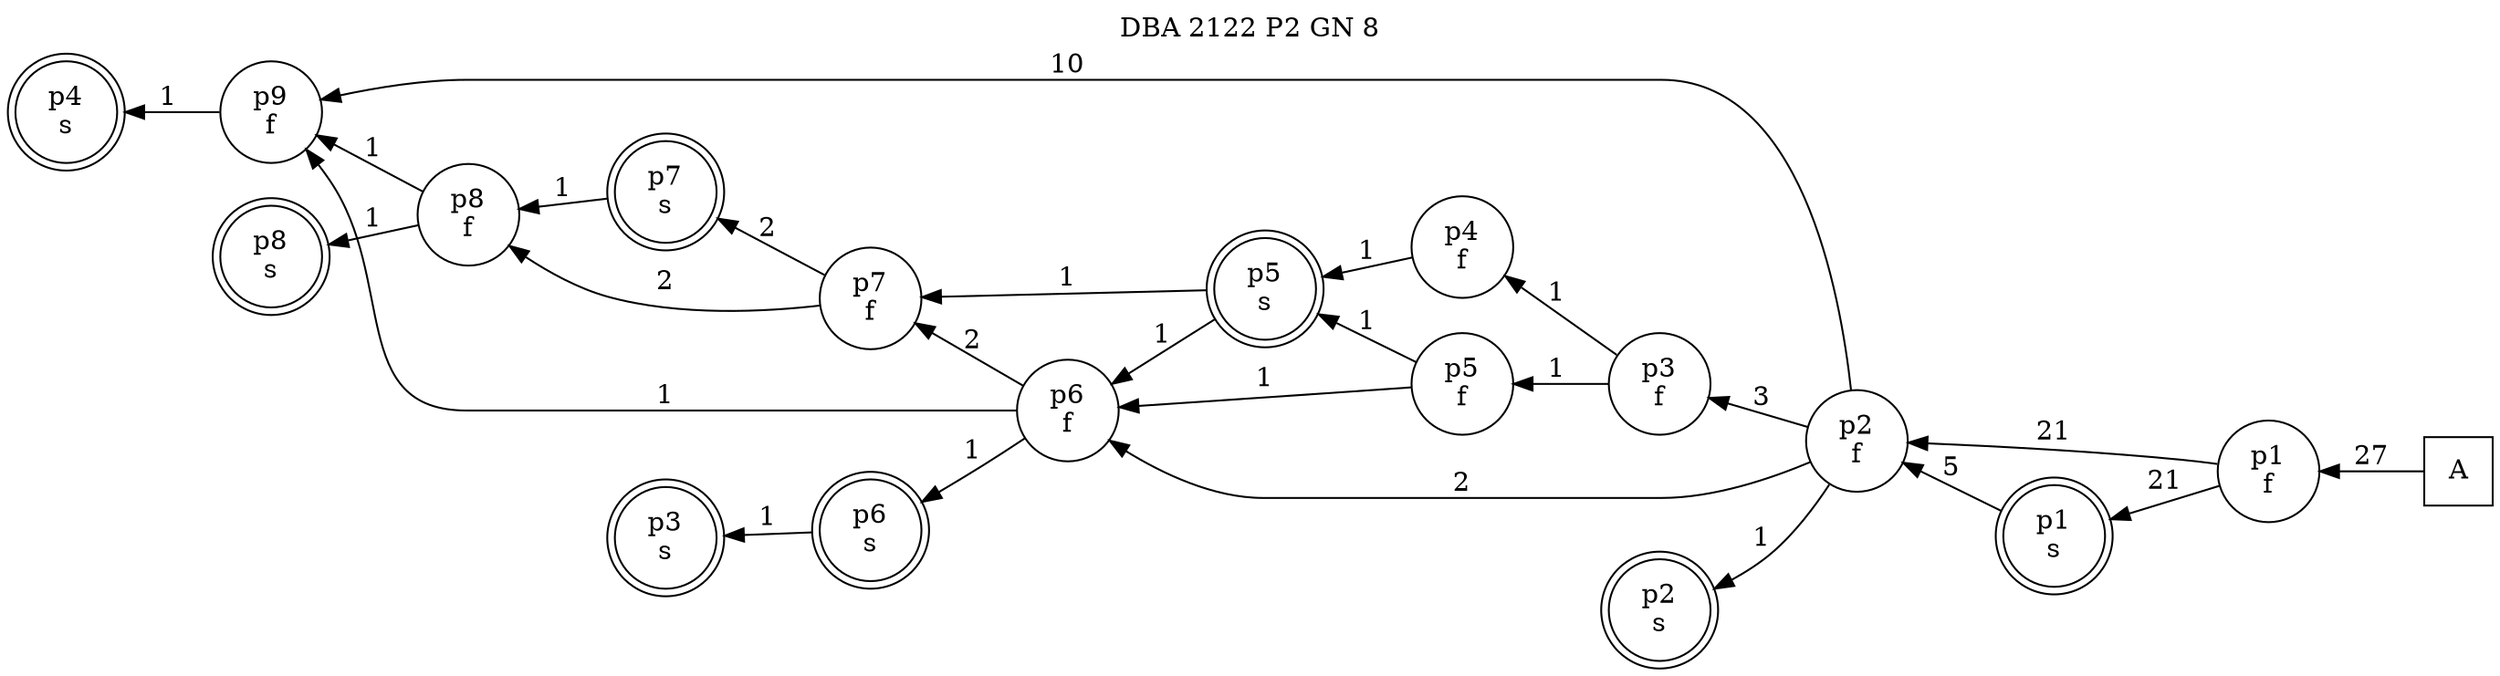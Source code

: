 digraph DBA_2122_P2_GN_8_LOW {
labelloc="tl"
label= " DBA 2122 P2 GN 8 "
rankdir="RL";
"A" [shape="square" label="A"]
"p1_f" [shape="circle" label="p1
f"]
"p1_s" [shape="doublecircle" label="p1
s"]
"p2_f" [shape="circle" label="p2
f"]
"p9_f" [shape="circle" label="p9
f"]
"p3_f" [shape="circle" label="p3
f"]
"p5_f" [shape="circle" label="p5
f"]
"p6_f" [shape="circle" label="p6
f"]
"p2_s" [shape="doublecircle" label="p2
s"]
"p4_f" [shape="circle" label="p4
f"]
"p5_s" [shape="doublecircle" label="p5
s"]
"p6_s" [shape="doublecircle" label="p6
s"]
"p3_s" [shape="doublecircle" label="p3
s"]
"p7_f" [shape="circle" label="p7
f"]
"p8_f" [shape="circle" label="p8
f"]
"p4_s" [shape="doublecircle" label="p4
s"]
"p7_s" [shape="doublecircle" label="p7
s"]
"p8_s" [shape="doublecircle" label="p8
s"]
"A" -> "p1_f" [ label=27]
"p1_f" -> "p1_s" [ label=21]
"p1_f" -> "p2_f" [ label=21]
"p1_s" -> "p2_f" [ label=5]
"p2_f" -> "p9_f" [ label=10]
"p2_f" -> "p3_f" [ label=3]
"p2_f" -> "p6_f" [ label=2]
"p2_f" -> "p2_s" [ label=1]
"p9_f" -> "p4_s" [ label=1]
"p3_f" -> "p5_f" [ label=1]
"p3_f" -> "p4_f" [ label=1]
"p5_f" -> "p6_f" [ label=1]
"p5_f" -> "p5_s" [ label=1]
"p6_f" -> "p9_f" [ label=1]
"p6_f" -> "p6_s" [ label=1]
"p6_f" -> "p7_f" [ label=2]
"p4_f" -> "p5_s" [ label=1]
"p5_s" -> "p6_f" [ label=1]
"p5_s" -> "p7_f" [ label=1]
"p6_s" -> "p3_s" [ label=1]
"p7_f" -> "p8_f" [ label=2]
"p7_f" -> "p7_s" [ label=2]
"p8_f" -> "p9_f" [ label=1]
"p8_f" -> "p8_s" [ label=1]
"p7_s" -> "p8_f" [ label=1]
}
